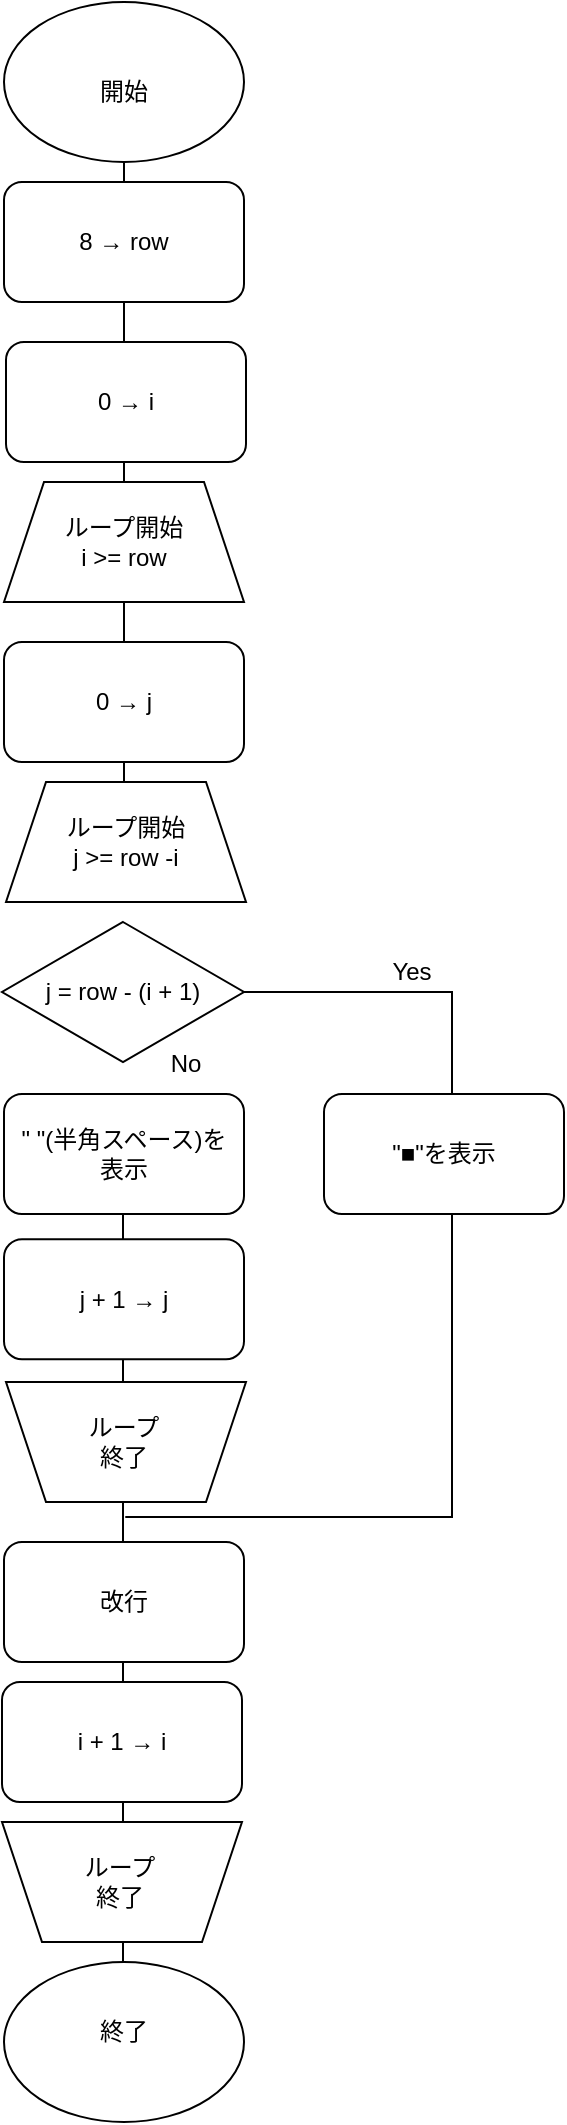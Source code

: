 <mxfile>
    <diagram id="XH0Vy2zy-eVzDtVqT014" name="ページ1">
        <mxGraphModel dx="361" dy="1608" grid="1" gridSize="10" guides="1" tooltips="1" connect="1" arrows="1" fold="1" page="1" pageScale="1" pageWidth="827" pageHeight="1169" math="0" shadow="0">
            <root>
                <mxCell id="0"/>
                <mxCell id="1" parent="0"/>
                <mxCell id="65" value="" style="shape=partialRectangle;whiteSpace=wrap;html=1;bottom=1;right=1;left=1;top=0;fillColor=none;routingCenterX=-0.5;rotation=-90;" parent="1" vertex="1">
                    <mxGeometry x="221.3" y="-615.15" width="262.54" height="162.86" as="geometry"/>
                </mxCell>
                <mxCell id="30" value="" style="group" parent="1" vertex="1" connectable="0">
                    <mxGeometry x="210" y="-250" width="120" height="100" as="geometry"/>
                </mxCell>
                <mxCell id="34" value="" style="endArrow=none;html=1;entryX=0.5;entryY=1;entryDx=0;entryDy=0;exitX=0.5;exitY=0;exitDx=0;exitDy=0;" parent="30" edge="1">
                    <mxGeometry width="50" height="50" relative="1" as="geometry">
                        <mxPoint x="59.5" y="80" as="sourcePoint"/>
                        <mxPoint x="59.5" y="-310" as="targetPoint"/>
                    </mxGeometry>
                </mxCell>
                <mxCell id="13" value="" style="ellipse;whiteSpace=wrap;html=1;" parent="30" vertex="1">
                    <mxGeometry y="70" width="120" height="80" as="geometry"/>
                </mxCell>
                <mxCell id="15" value="終了" style="text;html=1;align=center;verticalAlign=middle;whiteSpace=wrap;rounded=0;" parent="30" vertex="1">
                    <mxGeometry x="30" y="90" width="60" height="30" as="geometry"/>
                </mxCell>
                <mxCell id="18" value="" style="endArrow=none;html=1;entryX=0.5;entryY=1;entryDx=0;entryDy=0;exitX=0.5;exitY=0;exitDx=0;exitDy=0;" parent="1" target="11" edge="1">
                    <mxGeometry width="50" height="50" relative="1" as="geometry">
                        <mxPoint x="270" y="-770" as="sourcePoint"/>
                        <mxPoint x="350" y="-1070" as="targetPoint"/>
                    </mxGeometry>
                </mxCell>
                <mxCell id="3" value="ループ開始&lt;div&gt;i &amp;gt;= row&lt;/div&gt;" style="shape=trapezoid;perimeter=trapezoidPerimeter;whiteSpace=wrap;html=1;fixedSize=1;" parent="1" vertex="1">
                    <mxGeometry x="210" y="-920" width="120" height="60" as="geometry"/>
                </mxCell>
                <mxCell id="8" value="改行" style="rounded=1;whiteSpace=wrap;html=1;" parent="1" vertex="1">
                    <mxGeometry x="210" y="-390" width="120" height="60" as="geometry"/>
                </mxCell>
                <mxCell id="11" value="" style="ellipse;whiteSpace=wrap;html=1;" parent="1" vertex="1">
                    <mxGeometry x="210" y="-1160" width="120" height="80" as="geometry"/>
                </mxCell>
                <mxCell id="14" value="開始" style="text;html=1;align=center;verticalAlign=middle;whiteSpace=wrap;rounded=0;" parent="1" vertex="1">
                    <mxGeometry x="240" y="-1130" width="60" height="30" as="geometry"/>
                </mxCell>
                <mxCell id="19" value="8 → row" style="rounded=1;whiteSpace=wrap;html=1;" parent="1" vertex="1">
                    <mxGeometry x="210" y="-1070" width="120" height="60" as="geometry"/>
                </mxCell>
                <mxCell id="26" value="&quot;■&quot;を表示" style="rounded=1;whiteSpace=wrap;html=1;" parent="1" vertex="1">
                    <mxGeometry x="370" y="-614" width="120" height="60" as="geometry"/>
                </mxCell>
                <mxCell id="45" value="0 → i" style="rounded=1;whiteSpace=wrap;html=1;" parent="1" vertex="1">
                    <mxGeometry x="211" y="-990" width="120" height="60" as="geometry"/>
                </mxCell>
                <mxCell id="46" value="ループ開始&lt;div&gt;j &amp;gt;= row -i&lt;/div&gt;" style="shape=trapezoid;perimeter=trapezoidPerimeter;whiteSpace=wrap;html=1;fixedSize=1;" parent="1" vertex="1">
                    <mxGeometry x="211" y="-770" width="120" height="60" as="geometry"/>
                </mxCell>
                <mxCell id="47" value="0 → j" style="rounded=1;whiteSpace=wrap;html=1;" parent="1" vertex="1">
                    <mxGeometry x="210" y="-840" width="120" height="60" as="geometry"/>
                </mxCell>
                <mxCell id="51" value="" style="group" parent="1" vertex="1" connectable="0">
                    <mxGeometry x="211" y="-470" width="120" height="60" as="geometry"/>
                </mxCell>
                <mxCell id="49" value="" style="shape=trapezoid;perimeter=trapezoidPerimeter;whiteSpace=wrap;html=1;fixedSize=1;rotation=-180;" parent="51" vertex="1">
                    <mxGeometry width="120" height="60" as="geometry"/>
                </mxCell>
                <mxCell id="50" value="ループ&lt;div&gt;終了&lt;/div&gt;" style="text;html=1;align=center;verticalAlign=middle;whiteSpace=wrap;rounded=0;" parent="51" vertex="1">
                    <mxGeometry x="29" y="15" width="60" height="30" as="geometry"/>
                </mxCell>
                <mxCell id="52" value="j + 1 → j" style="rounded=1;whiteSpace=wrap;html=1;" parent="1" vertex="1">
                    <mxGeometry x="210" y="-541.39" width="120" height="60" as="geometry"/>
                </mxCell>
                <mxCell id="56" value="i + 1 → i" style="rounded=1;whiteSpace=wrap;html=1;" parent="1" vertex="1">
                    <mxGeometry x="209" y="-320" width="120" height="60" as="geometry"/>
                </mxCell>
                <mxCell id="59" value="" style="group" parent="1" vertex="1" connectable="0">
                    <mxGeometry x="209" y="-250" width="120" height="60" as="geometry"/>
                </mxCell>
                <mxCell id="54" value="" style="shape=trapezoid;perimeter=trapezoidPerimeter;whiteSpace=wrap;html=1;fixedSize=1;rotation=-180;" parent="59" vertex="1">
                    <mxGeometry width="120" height="60" as="geometry"/>
                </mxCell>
                <mxCell id="55" value="ループ&lt;div&gt;終了&lt;/div&gt;" style="text;html=1;align=center;verticalAlign=middle;whiteSpace=wrap;rounded=0;" parent="59" vertex="1">
                    <mxGeometry x="29" y="15" width="60" height="30" as="geometry"/>
                </mxCell>
                <mxCell id="61" value="j = row - (i + 1)" style="rhombus;whiteSpace=wrap;html=1;" parent="1" vertex="1">
                    <mxGeometry x="209" y="-700" width="121" height="70" as="geometry"/>
                </mxCell>
                <mxCell id="62" value="Yes" style="text;html=1;align=center;verticalAlign=middle;whiteSpace=wrap;rounded=0;" parent="1" vertex="1">
                    <mxGeometry x="384" y="-690" width="60" height="30" as="geometry"/>
                </mxCell>
                <mxCell id="63" value="No" style="text;html=1;align=center;verticalAlign=middle;whiteSpace=wrap;rounded=0;" parent="1" vertex="1">
                    <mxGeometry x="271" y="-644" width="60" height="30" as="geometry"/>
                </mxCell>
                <mxCell id="64" value="&quot; &quot;(半角スペース)を&lt;div&gt;表示&lt;/div&gt;" style="rounded=1;whiteSpace=wrap;html=1;" parent="1" vertex="1">
                    <mxGeometry x="210" y="-614" width="120" height="60" as="geometry"/>
                </mxCell>
            </root>
        </mxGraphModel>
    </diagram>
</mxfile>